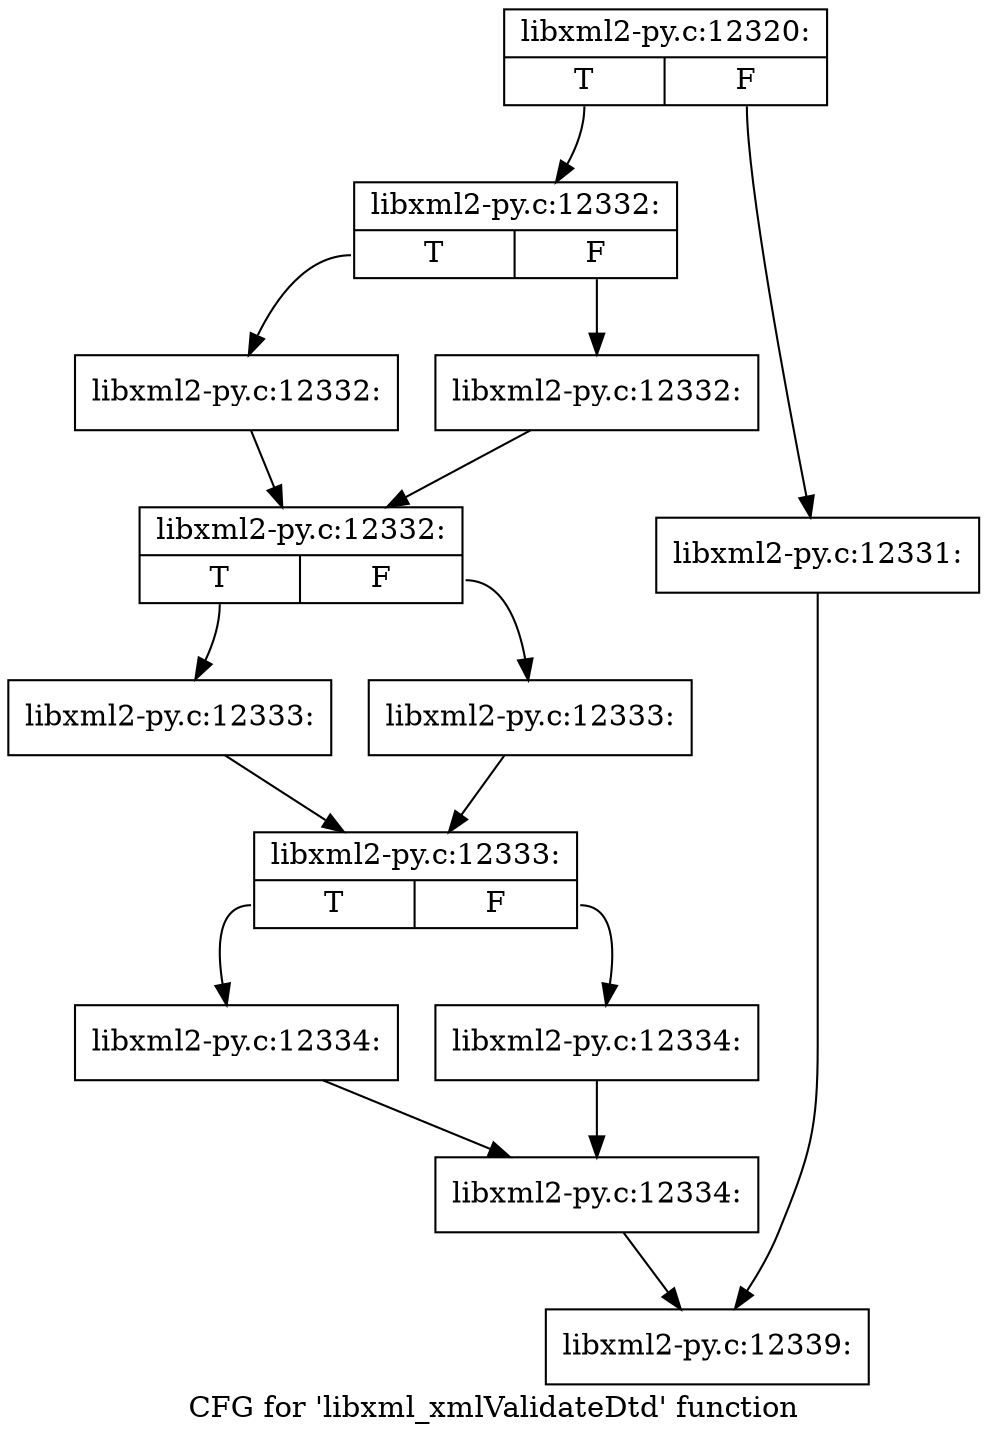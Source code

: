 digraph "CFG for 'libxml_xmlValidateDtd' function" {
	label="CFG for 'libxml_xmlValidateDtd' function";

	Node0x47116a0 [shape=record,label="{libxml2-py.c:12320:|{<s0>T|<s1>F}}"];
	Node0x47116a0:s0 -> Node0x471bf40;
	Node0x47116a0:s1 -> Node0x471bef0;
	Node0x471bef0 [shape=record,label="{libxml2-py.c:12331:}"];
	Node0x471bef0 -> Node0x470ef10;
	Node0x471bf40 [shape=record,label="{libxml2-py.c:12332:|{<s0>T|<s1>F}}"];
	Node0x471bf40:s0 -> Node0x471c850;
	Node0x471bf40:s1 -> Node0x471c8a0;
	Node0x471c850 [shape=record,label="{libxml2-py.c:12332:}"];
	Node0x471c850 -> Node0x471c8f0;
	Node0x471c8a0 [shape=record,label="{libxml2-py.c:12332:}"];
	Node0x471c8a0 -> Node0x471c8f0;
	Node0x471c8f0 [shape=record,label="{libxml2-py.c:12332:|{<s0>T|<s1>F}}"];
	Node0x471c8f0:s0 -> Node0x471cf20;
	Node0x471c8f0:s1 -> Node0x471cf70;
	Node0x471cf20 [shape=record,label="{libxml2-py.c:12333:}"];
	Node0x471cf20 -> Node0x471cfc0;
	Node0x471cf70 [shape=record,label="{libxml2-py.c:12333:}"];
	Node0x471cf70 -> Node0x471cfc0;
	Node0x471cfc0 [shape=record,label="{libxml2-py.c:12333:|{<s0>T|<s1>F}}"];
	Node0x471cfc0:s0 -> Node0x471d650;
	Node0x471cfc0:s1 -> Node0x471d6a0;
	Node0x471d650 [shape=record,label="{libxml2-py.c:12334:}"];
	Node0x471d650 -> Node0x471d6f0;
	Node0x471d6a0 [shape=record,label="{libxml2-py.c:12334:}"];
	Node0x471d6a0 -> Node0x471d6f0;
	Node0x471d6f0 [shape=record,label="{libxml2-py.c:12334:}"];
	Node0x471d6f0 -> Node0x470ef10;
	Node0x470ef10 [shape=record,label="{libxml2-py.c:12339:}"];
}
